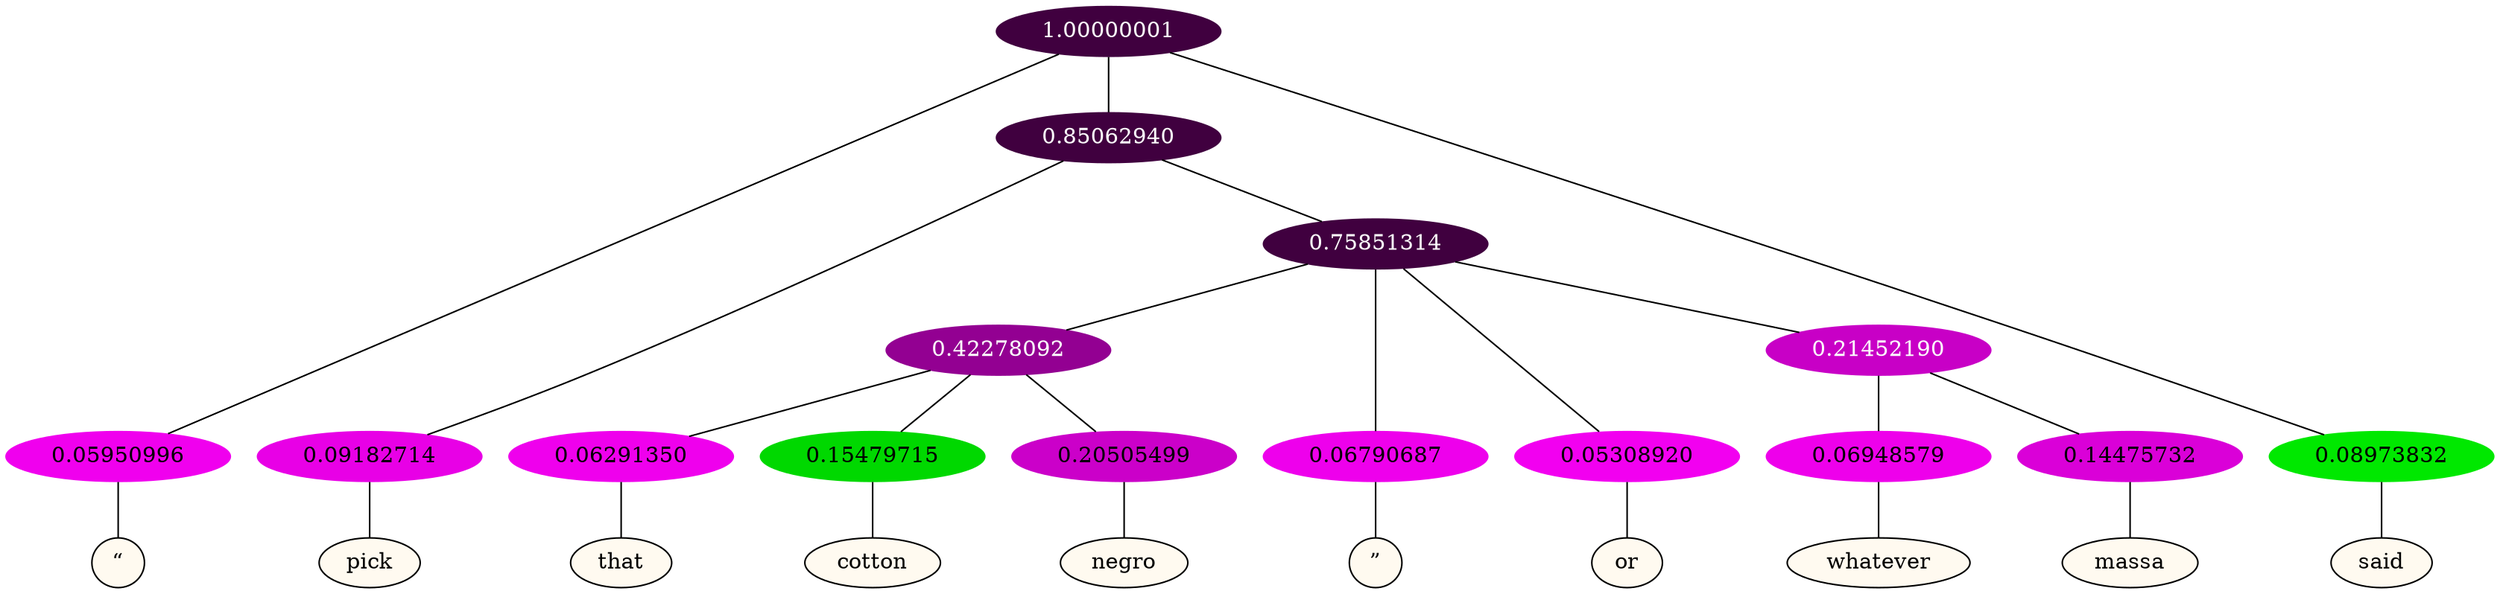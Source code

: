 graph {
	node [format=png height=0.15 nodesep=0.001 ordering=out overlap=prism overlap_scaling=0.01 ranksep=0.001 ratio=0.2 style=filled width=0.15]
	{
		rank=same
		a_w_1 [label="“" color=black fillcolor=floralwhite style="filled,solid"]
		a_w_4 [label=pick color=black fillcolor=floralwhite style="filled,solid"]
		a_w_10 [label=that color=black fillcolor=floralwhite style="filled,solid"]
		a_w_11 [label=cotton color=black fillcolor=floralwhite style="filled,solid"]
		a_w_12 [label=negro color=black fillcolor=floralwhite style="filled,solid"]
		a_w_7 [label="”" color=black fillcolor=floralwhite style="filled,solid"]
		a_w_8 [label=or color=black fillcolor=floralwhite style="filled,solid"]
		a_w_13 [label=whatever color=black fillcolor=floralwhite style="filled,solid"]
		a_w_14 [label=massa color=black fillcolor=floralwhite style="filled,solid"]
		a_w_3 [label=said color=black fillcolor=floralwhite style="filled,solid"]
	}
	a_n_1 -- a_w_1
	a_n_4 -- a_w_4
	a_n_10 -- a_w_10
	a_n_11 -- a_w_11
	a_n_12 -- a_w_12
	a_n_7 -- a_w_7
	a_n_8 -- a_w_8
	a_n_13 -- a_w_13
	a_n_14 -- a_w_14
	a_n_3 -- a_w_3
	{
		rank=same
		a_n_1 [label=0.05950996 color="0.835 1.000 0.940" fontcolor=black]
		a_n_4 [label=0.09182714 color="0.835 1.000 0.908" fontcolor=black]
		a_n_10 [label=0.06291350 color="0.835 1.000 0.937" fontcolor=black]
		a_n_11 [label=0.15479715 color="0.334 1.000 0.845" fontcolor=black]
		a_n_12 [label=0.20505499 color="0.835 1.000 0.795" fontcolor=black]
		a_n_7 [label=0.06790687 color="0.835 1.000 0.932" fontcolor=black]
		a_n_8 [label=0.05308920 color="0.835 1.000 0.947" fontcolor=black]
		a_n_13 [label=0.06948579 color="0.835 1.000 0.931" fontcolor=black]
		a_n_14 [label=0.14475732 color="0.835 1.000 0.855" fontcolor=black]
		a_n_3 [label=0.08973832 color="0.334 1.000 0.910" fontcolor=black]
	}
	a_n_0 [label=1.00000001 color="0.835 1.000 0.250" fontcolor=grey99]
	a_n_0 -- a_n_1
	a_n_2 [label=0.85062940 color="0.835 1.000 0.250" fontcolor=grey99]
	a_n_0 -- a_n_2
	a_n_0 -- a_n_3
	a_n_2 -- a_n_4
	a_n_5 [label=0.75851314 color="0.835 1.000 0.250" fontcolor=grey99]
	a_n_2 -- a_n_5
	a_n_6 [label=0.42278092 color="0.835 1.000 0.577" fontcolor=grey99]
	a_n_5 -- a_n_6
	a_n_5 -- a_n_7
	a_n_5 -- a_n_8
	a_n_9 [label=0.21452190 color="0.835 1.000 0.785" fontcolor=grey99]
	a_n_5 -- a_n_9
	a_n_6 -- a_n_10
	a_n_6 -- a_n_11
	a_n_6 -- a_n_12
	a_n_9 -- a_n_13
	a_n_9 -- a_n_14
}
